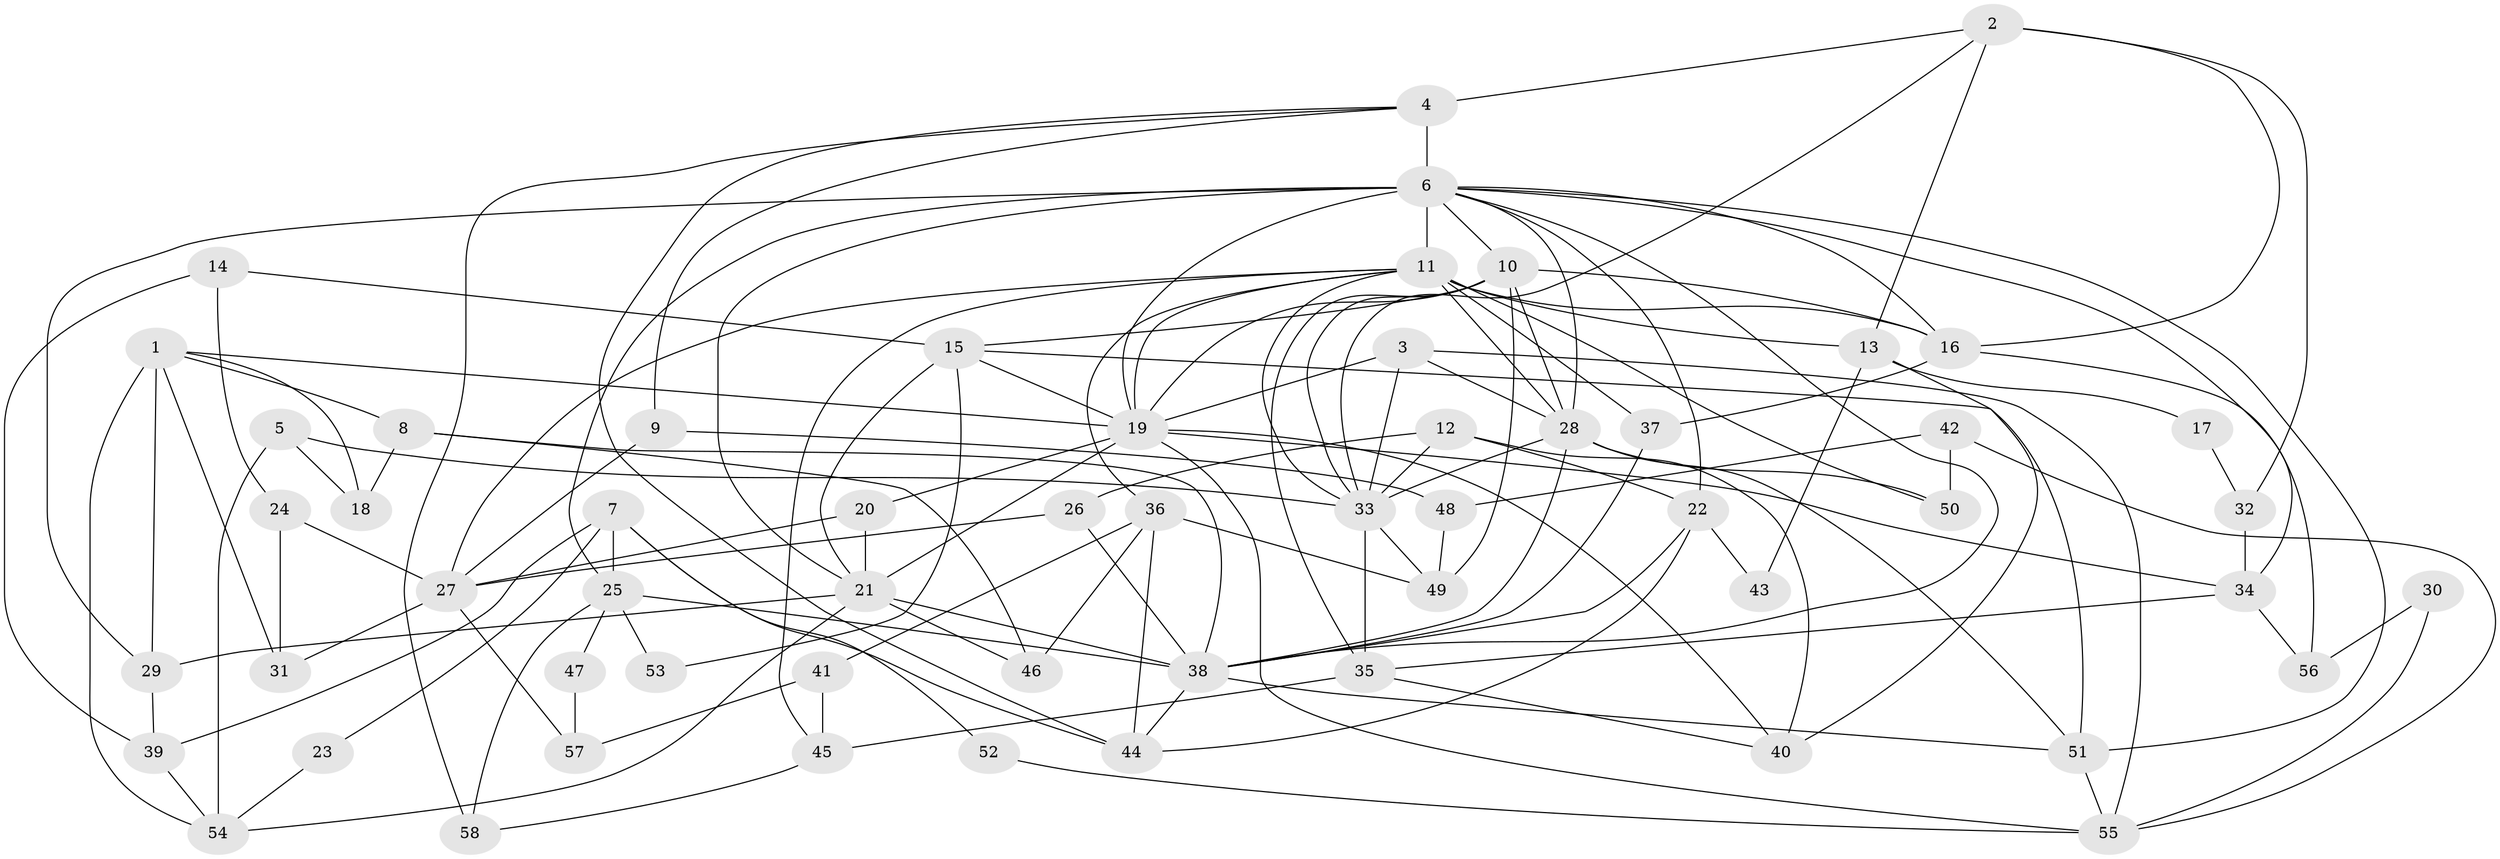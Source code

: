 // original degree distribution, {6: 0.09473684210526316, 2: 0.11578947368421053, 3: 0.29473684210526313, 5: 0.18947368421052632, 4: 0.2631578947368421, 7: 0.021052631578947368, 8: 0.021052631578947368}
// Generated by graph-tools (version 1.1) at 2025/51/03/04/25 22:51:04]
// undirected, 58 vertices, 135 edges
graph export_dot {
  node [color=gray90,style=filled];
  1;
  2;
  3;
  4;
  5;
  6;
  7;
  8;
  9;
  10;
  11;
  12;
  13;
  14;
  15;
  16;
  17;
  18;
  19;
  20;
  21;
  22;
  23;
  24;
  25;
  26;
  27;
  28;
  29;
  30;
  31;
  32;
  33;
  34;
  35;
  36;
  37;
  38;
  39;
  40;
  41;
  42;
  43;
  44;
  45;
  46;
  47;
  48;
  49;
  50;
  51;
  52;
  53;
  54;
  55;
  56;
  57;
  58;
  1 -- 8 [weight=1.0];
  1 -- 18 [weight=1.0];
  1 -- 19 [weight=1.0];
  1 -- 29 [weight=1.0];
  1 -- 31 [weight=1.0];
  1 -- 54 [weight=1.0];
  2 -- 4 [weight=2.0];
  2 -- 13 [weight=1.0];
  2 -- 16 [weight=1.0];
  2 -- 32 [weight=1.0];
  2 -- 33 [weight=1.0];
  3 -- 19 [weight=1.0];
  3 -- 28 [weight=1.0];
  3 -- 33 [weight=1.0];
  3 -- 55 [weight=1.0];
  4 -- 6 [weight=2.0];
  4 -- 9 [weight=1.0];
  4 -- 44 [weight=1.0];
  4 -- 58 [weight=1.0];
  5 -- 18 [weight=1.0];
  5 -- 33 [weight=1.0];
  5 -- 54 [weight=1.0];
  6 -- 10 [weight=1.0];
  6 -- 11 [weight=1.0];
  6 -- 16 [weight=2.0];
  6 -- 19 [weight=2.0];
  6 -- 21 [weight=3.0];
  6 -- 22 [weight=1.0];
  6 -- 25 [weight=1.0];
  6 -- 28 [weight=1.0];
  6 -- 29 [weight=1.0];
  6 -- 34 [weight=1.0];
  6 -- 38 [weight=1.0];
  6 -- 51 [weight=1.0];
  7 -- 23 [weight=1.0];
  7 -- 25 [weight=1.0];
  7 -- 39 [weight=1.0];
  7 -- 44 [weight=1.0];
  7 -- 52 [weight=1.0];
  8 -- 18 [weight=1.0];
  8 -- 38 [weight=1.0];
  8 -- 46 [weight=1.0];
  9 -- 27 [weight=1.0];
  9 -- 48 [weight=1.0];
  10 -- 15 [weight=1.0];
  10 -- 16 [weight=1.0];
  10 -- 19 [weight=1.0];
  10 -- 28 [weight=1.0];
  10 -- 33 [weight=1.0];
  10 -- 35 [weight=1.0];
  10 -- 49 [weight=1.0];
  11 -- 13 [weight=1.0];
  11 -- 16 [weight=1.0];
  11 -- 19 [weight=1.0];
  11 -- 27 [weight=1.0];
  11 -- 28 [weight=4.0];
  11 -- 33 [weight=1.0];
  11 -- 36 [weight=1.0];
  11 -- 37 [weight=1.0];
  11 -- 45 [weight=1.0];
  11 -- 50 [weight=1.0];
  12 -- 22 [weight=1.0];
  12 -- 26 [weight=1.0];
  12 -- 33 [weight=1.0];
  12 -- 40 [weight=1.0];
  13 -- 17 [weight=1.0];
  13 -- 40 [weight=1.0];
  13 -- 43 [weight=1.0];
  14 -- 15 [weight=1.0];
  14 -- 24 [weight=1.0];
  14 -- 39 [weight=1.0];
  15 -- 19 [weight=2.0];
  15 -- 21 [weight=2.0];
  15 -- 51 [weight=1.0];
  15 -- 53 [weight=1.0];
  16 -- 37 [weight=1.0];
  16 -- 56 [weight=1.0];
  17 -- 32 [weight=1.0];
  19 -- 20 [weight=1.0];
  19 -- 21 [weight=3.0];
  19 -- 34 [weight=1.0];
  19 -- 40 [weight=1.0];
  19 -- 55 [weight=1.0];
  20 -- 21 [weight=1.0];
  20 -- 27 [weight=1.0];
  21 -- 29 [weight=1.0];
  21 -- 38 [weight=1.0];
  21 -- 46 [weight=1.0];
  21 -- 54 [weight=1.0];
  22 -- 38 [weight=1.0];
  22 -- 43 [weight=1.0];
  22 -- 44 [weight=1.0];
  23 -- 54 [weight=1.0];
  24 -- 27 [weight=1.0];
  24 -- 31 [weight=1.0];
  25 -- 38 [weight=1.0];
  25 -- 47 [weight=1.0];
  25 -- 53 [weight=1.0];
  25 -- 58 [weight=1.0];
  26 -- 27 [weight=1.0];
  26 -- 38 [weight=1.0];
  27 -- 31 [weight=1.0];
  27 -- 57 [weight=1.0];
  28 -- 33 [weight=1.0];
  28 -- 38 [weight=1.0];
  28 -- 50 [weight=1.0];
  28 -- 51 [weight=1.0];
  29 -- 39 [weight=1.0];
  30 -- 55 [weight=1.0];
  30 -- 56 [weight=1.0];
  32 -- 34 [weight=1.0];
  33 -- 35 [weight=1.0];
  33 -- 49 [weight=1.0];
  34 -- 35 [weight=1.0];
  34 -- 56 [weight=1.0];
  35 -- 40 [weight=1.0];
  35 -- 45 [weight=1.0];
  36 -- 41 [weight=1.0];
  36 -- 44 [weight=1.0];
  36 -- 46 [weight=1.0];
  36 -- 49 [weight=1.0];
  37 -- 38 [weight=1.0];
  38 -- 44 [weight=1.0];
  38 -- 51 [weight=1.0];
  39 -- 54 [weight=1.0];
  41 -- 45 [weight=1.0];
  41 -- 57 [weight=1.0];
  42 -- 48 [weight=1.0];
  42 -- 50 [weight=1.0];
  42 -- 55 [weight=1.0];
  45 -- 58 [weight=1.0];
  47 -- 57 [weight=1.0];
  48 -- 49 [weight=1.0];
  51 -- 55 [weight=1.0];
  52 -- 55 [weight=1.0];
}
